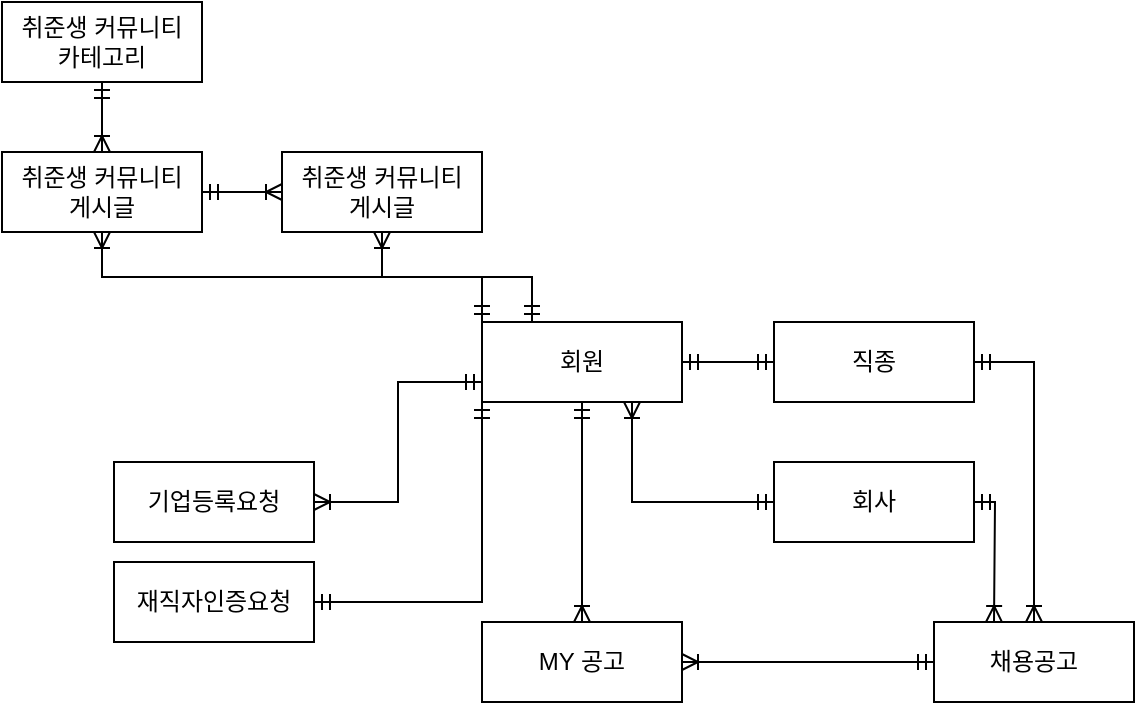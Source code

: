<mxfile version="16.6.1" type="github">
  <diagram id="nBHKe3sMG8L7hNi6wl-y" name="페이지-1">
    <mxGraphModel dx="1422" dy="754" grid="1" gridSize="10" guides="1" tooltips="1" connect="1" arrows="1" fold="1" page="1" pageScale="1" pageWidth="827" pageHeight="1169" math="0" shadow="0">
      <root>
        <mxCell id="0" />
        <mxCell id="1" parent="0" />
        <mxCell id="qqOCcAnE0tDm_wxe7np--6" value="회원" style="whiteSpace=wrap;html=1;align=center;" vertex="1" parent="1">
          <mxGeometry x="364" y="660" width="100" height="40" as="geometry" />
        </mxCell>
        <mxCell id="qqOCcAnE0tDm_wxe7np--7" value="MY 공고" style="whiteSpace=wrap;html=1;align=center;" vertex="1" parent="1">
          <mxGeometry x="364" y="810" width="100" height="40" as="geometry" />
        </mxCell>
        <mxCell id="qqOCcAnE0tDm_wxe7np--10" value="재직자인증요청" style="whiteSpace=wrap;html=1;align=center;" vertex="1" parent="1">
          <mxGeometry x="180" y="780" width="100" height="40" as="geometry" />
        </mxCell>
        <mxCell id="qqOCcAnE0tDm_wxe7np--11" value="" style="fontSize=12;html=1;endArrow=ERmandOne;startArrow=ERmandOne;rounded=0;exitX=1;exitY=0.5;exitDx=0;exitDy=0;edgeStyle=orthogonalEdgeStyle;entryX=0;entryY=1;entryDx=0;entryDy=0;" edge="1" parent="1" source="qqOCcAnE0tDm_wxe7np--10" target="qqOCcAnE0tDm_wxe7np--6">
          <mxGeometry width="100" height="100" relative="1" as="geometry">
            <mxPoint x="360" y="860" as="sourcePoint" />
            <mxPoint x="360" y="700" as="targetPoint" />
          </mxGeometry>
        </mxCell>
        <mxCell id="qqOCcAnE0tDm_wxe7np--14" value="채용공고" style="whiteSpace=wrap;html=1;align=center;" vertex="1" parent="1">
          <mxGeometry x="590" y="810" width="100" height="40" as="geometry" />
        </mxCell>
        <mxCell id="qqOCcAnE0tDm_wxe7np--16" value="직종" style="whiteSpace=wrap;html=1;align=center;" vertex="1" parent="1">
          <mxGeometry x="510" y="660" width="100" height="40" as="geometry" />
        </mxCell>
        <mxCell id="qqOCcAnE0tDm_wxe7np--19" value="회사" style="whiteSpace=wrap;html=1;align=center;" vertex="1" parent="1">
          <mxGeometry x="510" y="730" width="100" height="40" as="geometry" />
        </mxCell>
        <mxCell id="qqOCcAnE0tDm_wxe7np--22" value="취준생 커뮤니티&lt;br&gt;게시글" style="whiteSpace=wrap;html=1;align=center;" vertex="1" parent="1">
          <mxGeometry x="124" y="575" width="100" height="40" as="geometry" />
        </mxCell>
        <mxCell id="qqOCcAnE0tDm_wxe7np--25" value="취준생 커뮤니티&lt;br&gt;카테고리" style="whiteSpace=wrap;html=1;align=center;" vertex="1" parent="1">
          <mxGeometry x="124" y="500" width="100" height="40" as="geometry" />
        </mxCell>
        <mxCell id="qqOCcAnE0tDm_wxe7np--28" value="" style="fontSize=12;html=1;endArrow=ERoneToMany;startArrow=ERmandOne;rounded=0;exitX=0;exitY=0.5;exitDx=0;exitDy=0;entryX=1;entryY=0.5;entryDx=0;entryDy=0;" edge="1" parent="1" source="qqOCcAnE0tDm_wxe7np--14" target="qqOCcAnE0tDm_wxe7np--7">
          <mxGeometry width="100" height="100" relative="1" as="geometry">
            <mxPoint x="360" y="630" as="sourcePoint" />
            <mxPoint x="460" y="530" as="targetPoint" />
          </mxGeometry>
        </mxCell>
        <mxCell id="qqOCcAnE0tDm_wxe7np--31" value="" style="fontSize=12;html=1;endArrow=ERmandOne;startArrow=ERmandOne;rounded=0;exitX=1;exitY=0.5;exitDx=0;exitDy=0;entryX=0;entryY=0.5;entryDx=0;entryDy=0;" edge="1" parent="1" source="qqOCcAnE0tDm_wxe7np--6" target="qqOCcAnE0tDm_wxe7np--16">
          <mxGeometry width="100" height="100" relative="1" as="geometry">
            <mxPoint x="360" y="630" as="sourcePoint" />
            <mxPoint x="460" y="530" as="targetPoint" />
          </mxGeometry>
        </mxCell>
        <mxCell id="qqOCcAnE0tDm_wxe7np--32" value="" style="fontSize=12;html=1;endArrow=ERoneToMany;startArrow=ERmandOne;rounded=0;exitX=0;exitY=0.5;exitDx=0;exitDy=0;entryX=0.75;entryY=1;entryDx=0;entryDy=0;" edge="1" parent="1" source="qqOCcAnE0tDm_wxe7np--19" target="qqOCcAnE0tDm_wxe7np--6">
          <mxGeometry width="100" height="100" relative="1" as="geometry">
            <mxPoint x="360" y="630" as="sourcePoint" />
            <mxPoint x="460" y="530" as="targetPoint" />
            <Array as="points">
              <mxPoint x="439" y="750" />
            </Array>
          </mxGeometry>
        </mxCell>
        <mxCell id="qqOCcAnE0tDm_wxe7np--33" value="" style="fontSize=12;html=1;endArrow=ERoneToMany;startArrow=ERmandOne;rounded=0;exitX=1;exitY=0.5;exitDx=0;exitDy=0;edgeStyle=orthogonalEdgeStyle;" edge="1" parent="1" source="qqOCcAnE0tDm_wxe7np--19">
          <mxGeometry width="100" height="100" relative="1" as="geometry">
            <mxPoint x="360" y="630" as="sourcePoint" />
            <mxPoint x="620" y="810" as="targetPoint" />
          </mxGeometry>
        </mxCell>
        <mxCell id="qqOCcAnE0tDm_wxe7np--35" value="" style="fontSize=12;html=1;endArrow=ERoneToMany;startArrow=ERmandOne;rounded=0;exitX=1;exitY=0.5;exitDx=0;exitDy=0;entryX=0.5;entryY=0;entryDx=0;entryDy=0;edgeStyle=orthogonalEdgeStyle;" edge="1" parent="1" source="qqOCcAnE0tDm_wxe7np--16" target="qqOCcAnE0tDm_wxe7np--14">
          <mxGeometry width="100" height="100" relative="1" as="geometry">
            <mxPoint x="360" y="630" as="sourcePoint" />
            <mxPoint x="460" y="530" as="targetPoint" />
          </mxGeometry>
        </mxCell>
        <mxCell id="qqOCcAnE0tDm_wxe7np--36" value="" style="fontSize=12;html=1;endArrow=ERoneToMany;startArrow=ERmandOne;rounded=0;entryX=0.5;entryY=1;entryDx=0;entryDy=0;exitX=0;exitY=0;exitDx=0;exitDy=0;edgeStyle=orthogonalEdgeStyle;" edge="1" parent="1" source="qqOCcAnE0tDm_wxe7np--6" target="qqOCcAnE0tDm_wxe7np--22">
          <mxGeometry width="100" height="100" relative="1" as="geometry">
            <mxPoint x="300" y="640" as="sourcePoint" />
            <mxPoint x="460" y="530" as="targetPoint" />
          </mxGeometry>
        </mxCell>
        <mxCell id="qqOCcAnE0tDm_wxe7np--37" value="" style="fontSize=12;html=1;endArrow=ERoneToMany;startArrow=ERmandOne;rounded=0;entryX=0.5;entryY=0;entryDx=0;entryDy=0;exitX=0.5;exitY=1;exitDx=0;exitDy=0;" edge="1" parent="1" source="qqOCcAnE0tDm_wxe7np--25" target="qqOCcAnE0tDm_wxe7np--22">
          <mxGeometry width="100" height="100" relative="1" as="geometry">
            <mxPoint x="344" y="540" as="sourcePoint" />
            <mxPoint x="258" y="625" as="targetPoint" />
          </mxGeometry>
        </mxCell>
        <mxCell id="qqOCcAnE0tDm_wxe7np--38" value="취준생 커뮤니티&lt;br&gt;게시글" style="whiteSpace=wrap;html=1;align=center;" vertex="1" parent="1">
          <mxGeometry x="264" y="575" width="100" height="40" as="geometry" />
        </mxCell>
        <mxCell id="qqOCcAnE0tDm_wxe7np--39" value="" style="fontSize=12;html=1;endArrow=ERoneToMany;startArrow=ERmandOne;rounded=0;entryX=0;entryY=0.5;entryDx=0;entryDy=0;exitX=1;exitY=0.5;exitDx=0;exitDy=0;" edge="1" parent="1" source="qqOCcAnE0tDm_wxe7np--22" target="qqOCcAnE0tDm_wxe7np--38">
          <mxGeometry width="100" height="100" relative="1" as="geometry">
            <mxPoint x="258" y="660" as="sourcePoint" />
            <mxPoint x="184" y="625" as="targetPoint" />
          </mxGeometry>
        </mxCell>
        <mxCell id="qqOCcAnE0tDm_wxe7np--40" value="" style="fontSize=12;html=1;endArrow=ERoneToMany;startArrow=ERmandOne;rounded=0;entryX=0.5;entryY=1;entryDx=0;entryDy=0;exitX=0.25;exitY=0;exitDx=0;exitDy=0;edgeStyle=orthogonalEdgeStyle;" edge="1" parent="1" source="qqOCcAnE0tDm_wxe7np--6" target="qqOCcAnE0tDm_wxe7np--38">
          <mxGeometry width="100" height="100" relative="1" as="geometry">
            <mxPoint x="399" y="670" as="sourcePoint" />
            <mxPoint x="350" y="635" as="targetPoint" />
          </mxGeometry>
        </mxCell>
        <mxCell id="qqOCcAnE0tDm_wxe7np--42" value="기업등록요청" style="whiteSpace=wrap;html=1;align=center;" vertex="1" parent="1">
          <mxGeometry x="180" y="730" width="100" height="40" as="geometry" />
        </mxCell>
        <mxCell id="qqOCcAnE0tDm_wxe7np--43" value="" style="fontSize=12;html=1;endArrow=ERoneToMany;startArrow=ERmandOne;rounded=0;exitX=0.5;exitY=1;exitDx=0;exitDy=0;entryX=0.5;entryY=0;entryDx=0;entryDy=0;" edge="1" parent="1" source="qqOCcAnE0tDm_wxe7np--6" target="qqOCcAnE0tDm_wxe7np--7">
          <mxGeometry width="100" height="100" relative="1" as="geometry">
            <mxPoint x="360" y="620" as="sourcePoint" />
            <mxPoint x="460" y="520" as="targetPoint" />
          </mxGeometry>
        </mxCell>
        <mxCell id="qqOCcAnE0tDm_wxe7np--44" value="" style="fontSize=12;html=1;endArrow=ERoneToMany;startArrow=ERmandOne;rounded=0;entryX=1;entryY=0.5;entryDx=0;entryDy=0;edgeStyle=orthogonalEdgeStyle;exitX=0;exitY=0.75;exitDx=0;exitDy=0;" edge="1" parent="1" source="qqOCcAnE0tDm_wxe7np--6" target="qqOCcAnE0tDm_wxe7np--42">
          <mxGeometry width="100" height="100" relative="1" as="geometry">
            <mxPoint x="320" y="690" as="sourcePoint" />
            <mxPoint x="424" y="820" as="targetPoint" />
          </mxGeometry>
        </mxCell>
      </root>
    </mxGraphModel>
  </diagram>
</mxfile>
